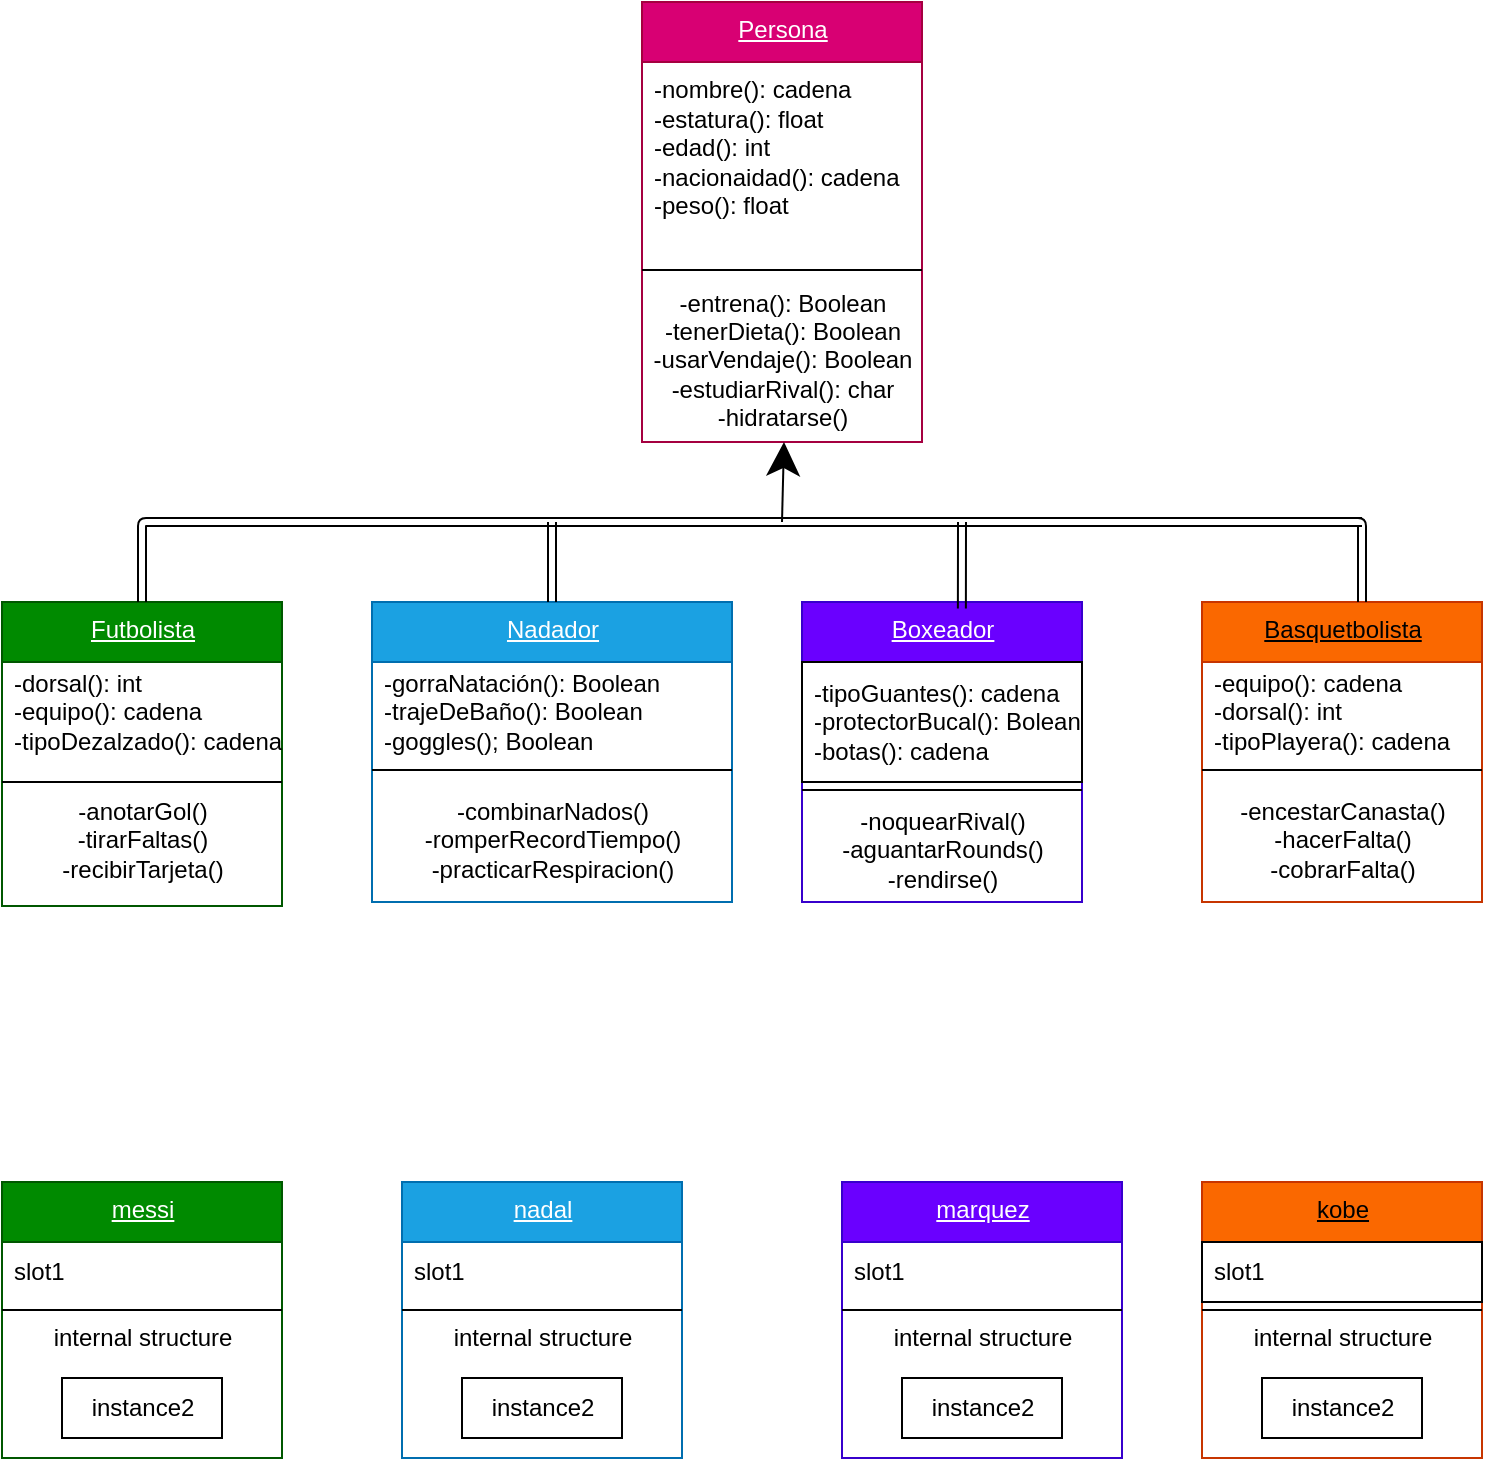 <mxfile version="15.3.5" type="github">
  <diagram id="CftRHJXDsFxkNAAALVWV" name="Page-1">
    <mxGraphModel dx="782" dy="420" grid="1" gridSize="10" guides="1" tooltips="1" connect="1" arrows="1" fold="1" page="1" pageScale="1" pageWidth="850" pageHeight="1100" math="0" shadow="0">
      <root>
        <mxCell id="0" />
        <mxCell id="1" parent="0" />
        <mxCell id="ciG_UZHxhKy7LPChE6Ca-1" value="Persona" style="swimlane;fontStyle=4;align=center;verticalAlign=top;childLayout=stackLayout;horizontal=1;startSize=30;horizontalStack=0;resizeParent=1;resizeParentMax=0;resizeLast=0;collapsible=0;marginBottom=0;html=1;hachureGap=4;pointerEvents=0;fillColor=#d80073;strokeColor=#A50040;fontColor=#ffffff;" parent="1" vertex="1">
          <mxGeometry x="380" y="10" width="140" height="220" as="geometry" />
        </mxCell>
        <mxCell id="ciG_UZHxhKy7LPChE6Ca-2" value="&lt;div&gt;-nombre(): cadena&lt;/div&gt;&lt;div&gt;-estatura(): float&lt;/div&gt;&lt;div&gt;-edad(): int&lt;/div&gt;&lt;div&gt;-nacionaidad(): cadena&lt;/div&gt;&lt;div&gt;-peso(): float&lt;/div&gt;&lt;div&gt;&lt;br&gt;&lt;/div&gt;" style="html=1;strokeColor=none;fillColor=none;align=left;verticalAlign=middle;spacingLeft=4;spacingRight=4;rotatable=0;points=[[0,0.5],[1,0.5]];resizeWidth=1;" parent="ciG_UZHxhKy7LPChE6Ca-1" vertex="1">
          <mxGeometry y="30" width="140" height="100" as="geometry" />
        </mxCell>
        <mxCell id="ciG_UZHxhKy7LPChE6Ca-3" value="" style="line;strokeWidth=1;fillColor=none;align=left;verticalAlign=middle;spacingTop=-1;spacingLeft=3;spacingRight=3;rotatable=0;labelPosition=right;points=[];portConstraint=eastwest;" parent="ciG_UZHxhKy7LPChE6Ca-1" vertex="1">
          <mxGeometry y="130" width="140" height="8" as="geometry" />
        </mxCell>
        <mxCell id="ciG_UZHxhKy7LPChE6Ca-4" value="&lt;div&gt;-entrena(): Boolean&lt;/div&gt;&lt;div&gt;-tenerDieta(): Boolean&lt;br&gt;&lt;/div&gt;&lt;div&gt;-usarVendaje(): Boolean&lt;br&gt;&lt;/div&gt;&lt;div&gt;-estudiarRival(): char&lt;/div&gt;&lt;div&gt;-hidratarse()&lt;br&gt;&lt;/div&gt;" style="html=1;strokeColor=none;fillColor=none;align=center;verticalAlign=middle;spacingLeft=4;spacingRight=4;rotatable=0;points=[[0,0.5],[1,0.5]];resizeWidth=1;" parent="ciG_UZHxhKy7LPChE6Ca-1" vertex="1">
          <mxGeometry y="138" width="140" height="82" as="geometry" />
        </mxCell>
        <mxCell id="ciG_UZHxhKy7LPChE6Ca-44" value="" style="endArrow=classic;html=1;startSize=14;endSize=14;sourcePerimeterSpacing=8;targetPerimeterSpacing=8;" parent="ciG_UZHxhKy7LPChE6Ca-1" edge="1">
          <mxGeometry width="50" height="50" relative="1" as="geometry">
            <mxPoint x="70" y="260" as="sourcePoint" />
            <mxPoint x="71" y="220" as="targetPoint" />
          </mxGeometry>
        </mxCell>
        <mxCell id="ciG_UZHxhKy7LPChE6Ca-7" value="Futbolista" style="swimlane;fontStyle=4;align=center;verticalAlign=top;childLayout=stackLayout;horizontal=1;startSize=30;horizontalStack=0;resizeParent=1;resizeParentMax=0;resizeLast=0;collapsible=0;marginBottom=0;html=1;hachureGap=4;pointerEvents=0;fillColor=#008a00;strokeColor=#005700;fontColor=#ffffff;" parent="1" vertex="1">
          <mxGeometry x="60" y="310" width="140" height="152" as="geometry" />
        </mxCell>
        <mxCell id="ciG_UZHxhKy7LPChE6Ca-8" value="&lt;div&gt;-dorsal(): int&lt;/div&gt;&lt;div&gt;-equipo(): cadena&lt;/div&gt;&lt;div&gt;-tipoDezalzado(): cadena&lt;br&gt;&lt;/div&gt;" style="html=1;strokeColor=none;fillColor=none;align=left;verticalAlign=middle;spacingLeft=4;spacingRight=4;rotatable=0;points=[[0,0.5],[1,0.5]];resizeWidth=1;" parent="ciG_UZHxhKy7LPChE6Ca-7" vertex="1">
          <mxGeometry y="30" width="140" height="50" as="geometry" />
        </mxCell>
        <mxCell id="ciG_UZHxhKy7LPChE6Ca-9" value="" style="line;strokeWidth=1;fillColor=none;align=left;verticalAlign=middle;spacingTop=-1;spacingLeft=3;spacingRight=3;rotatable=0;labelPosition=right;points=[];portConstraint=eastwest;" parent="ciG_UZHxhKy7LPChE6Ca-7" vertex="1">
          <mxGeometry y="80" width="140" height="20" as="geometry" />
        </mxCell>
        <mxCell id="ciG_UZHxhKy7LPChE6Ca-10" value="&lt;div&gt;-anotarGol()&lt;/div&gt;&lt;div&gt;-tirarFaltas()&lt;/div&gt;&lt;div&gt;-recibirTarjeta()&lt;br&gt;&lt;/div&gt;&lt;div&gt;&lt;br&gt; &lt;/div&gt;" style="html=1;strokeColor=none;fillColor=none;align=center;verticalAlign=middle;spacingLeft=4;spacingRight=4;rotatable=0;points=[[0,0.5],[1,0.5]];resizeWidth=1;" parent="ciG_UZHxhKy7LPChE6Ca-7" vertex="1">
          <mxGeometry y="100" width="140" height="52" as="geometry" />
        </mxCell>
        <mxCell id="ciG_UZHxhKy7LPChE6Ca-13" value="Boxeador" style="swimlane;fontStyle=4;align=center;verticalAlign=top;childLayout=stackLayout;horizontal=1;startSize=30;horizontalStack=0;resizeParent=1;resizeParentMax=0;resizeLast=0;collapsible=0;marginBottom=0;html=1;hachureGap=4;pointerEvents=0;fillColor=#6a00ff;strokeColor=#3700CC;fontColor=#ffffff;" parent="1" vertex="1">
          <mxGeometry x="460" y="310" width="140" height="150" as="geometry" />
        </mxCell>
        <mxCell id="ciG_UZHxhKy7LPChE6Ca-14" value="&lt;div&gt;-tipoGuantes(): cadena&lt;/div&gt;&lt;div&gt;-protectorBucal(): Bolean&lt;/div&gt;&lt;div&gt;-botas(): cadena&lt;/div&gt;" style="html=1;align=left;verticalAlign=middle;spacingLeft=4;spacingRight=4;rotatable=0;points=[[0,0.5],[1,0.5]];resizeWidth=1;" parent="ciG_UZHxhKy7LPChE6Ca-13" vertex="1">
          <mxGeometry y="30" width="140" height="60" as="geometry" />
        </mxCell>
        <mxCell id="ciG_UZHxhKy7LPChE6Ca-15" value="" style="line;strokeWidth=1;fillColor=none;align=left;verticalAlign=middle;spacingTop=-1;spacingLeft=3;spacingRight=3;rotatable=0;labelPosition=right;points=[];portConstraint=eastwest;" parent="ciG_UZHxhKy7LPChE6Ca-13" vertex="1">
          <mxGeometry y="90" width="140" height="8" as="geometry" />
        </mxCell>
        <mxCell id="ciG_UZHxhKy7LPChE6Ca-16" value="&lt;div&gt;-noquearRival()&lt;/div&gt;&lt;div&gt;-aguantarRounds()&lt;/div&gt;&lt;div&gt;-rendirse()&lt;/div&gt;" style="html=1;strokeColor=none;fillColor=none;align=center;verticalAlign=middle;spacingLeft=4;spacingRight=4;rotatable=0;points=[[0,0.5],[1,0.5]];resizeWidth=1;" parent="ciG_UZHxhKy7LPChE6Ca-13" vertex="1">
          <mxGeometry y="98" width="140" height="52" as="geometry" />
        </mxCell>
        <mxCell id="ciG_UZHxhKy7LPChE6Ca-19" value="Nadador" style="swimlane;fontStyle=4;align=center;verticalAlign=top;childLayout=stackLayout;horizontal=1;startSize=30;horizontalStack=0;resizeParent=1;resizeParentMax=0;resizeLast=0;collapsible=0;marginBottom=0;html=1;hachureGap=4;pointerEvents=0;fillColor=#1ba1e2;strokeColor=#006EAF;fontColor=#ffffff;" parent="1" vertex="1">
          <mxGeometry x="245" y="310" width="180" height="150" as="geometry" />
        </mxCell>
        <mxCell id="ciG_UZHxhKy7LPChE6Ca-20" value="&lt;div&gt;-gorraNatación(): Boolean&lt;/div&gt;&lt;div&gt;-trajeDeBaño(): Boolean&lt;br&gt;&lt;/div&gt;&lt;div&gt;-goggles(); Boolean&lt;br&gt;&lt;/div&gt;" style="html=1;strokeColor=none;fillColor=none;align=left;verticalAlign=middle;spacingLeft=4;spacingRight=4;rotatable=0;points=[[0,0.5],[1,0.5]];resizeWidth=1;" parent="ciG_UZHxhKy7LPChE6Ca-19" vertex="1">
          <mxGeometry y="30" width="180" height="50" as="geometry" />
        </mxCell>
        <mxCell id="ciG_UZHxhKy7LPChE6Ca-21" value="" style="line;strokeWidth=1;fillColor=none;align=left;verticalAlign=middle;spacingTop=-1;spacingLeft=3;spacingRight=3;rotatable=0;labelPosition=right;points=[];portConstraint=eastwest;" parent="ciG_UZHxhKy7LPChE6Ca-19" vertex="1">
          <mxGeometry y="80" width="180" height="8" as="geometry" />
        </mxCell>
        <mxCell id="ciG_UZHxhKy7LPChE6Ca-22" value="&lt;div&gt;-combinarNados()&lt;/div&gt;&lt;div&gt;-romperRecordTiempo()&lt;/div&gt;&lt;div&gt;-practicarRespiracion()&lt;br&gt;&lt;/div&gt;" style="html=1;strokeColor=none;fillColor=none;align=center;verticalAlign=middle;spacingLeft=4;spacingRight=4;rotatable=0;points=[[0,0.5],[1,0.5]];resizeWidth=1;" parent="ciG_UZHxhKy7LPChE6Ca-19" vertex="1">
          <mxGeometry y="88" width="180" height="62" as="geometry" />
        </mxCell>
        <mxCell id="ciG_UZHxhKy7LPChE6Ca-25" value="Basquetbolista" style="swimlane;fontStyle=4;align=center;verticalAlign=top;childLayout=stackLayout;horizontal=1;startSize=30;horizontalStack=0;resizeParent=1;resizeParentMax=0;resizeLast=0;collapsible=0;marginBottom=0;html=1;hachureGap=4;pointerEvents=0;fillColor=#fa6800;strokeColor=#C73500;fontColor=#000000;" parent="1" vertex="1">
          <mxGeometry x="660" y="310" width="140" height="150" as="geometry" />
        </mxCell>
        <mxCell id="ciG_UZHxhKy7LPChE6Ca-26" value="&lt;div&gt;-equipo(): cadena&lt;/div&gt;&lt;div&gt;-dorsal(): int&lt;/div&gt;&lt;div&gt;-tipoPlayera(): cadena&lt;br&gt;&lt;/div&gt;" style="html=1;strokeColor=none;fillColor=none;align=left;verticalAlign=middle;spacingLeft=4;spacingRight=4;rotatable=0;points=[[0,0.5],[1,0.5]];resizeWidth=1;" parent="ciG_UZHxhKy7LPChE6Ca-25" vertex="1">
          <mxGeometry y="30" width="140" height="50" as="geometry" />
        </mxCell>
        <mxCell id="ciG_UZHxhKy7LPChE6Ca-27" value="" style="line;strokeWidth=1;fillColor=none;align=left;verticalAlign=middle;spacingTop=-1;spacingLeft=3;spacingRight=3;rotatable=0;labelPosition=right;points=[];portConstraint=eastwest;" parent="ciG_UZHxhKy7LPChE6Ca-25" vertex="1">
          <mxGeometry y="80" width="140" height="8" as="geometry" />
        </mxCell>
        <mxCell id="ciG_UZHxhKy7LPChE6Ca-28" value="&lt;div&gt;-encestarCanasta()&lt;/div&gt;&lt;div&gt;-hacerFalta()&lt;/div&gt;&lt;div&gt;-cobrarFalta()&lt;br&gt;&lt;/div&gt;" style="html=1;strokeColor=none;fillColor=none;align=center;verticalAlign=middle;spacingLeft=4;spacingRight=4;rotatable=0;points=[[0,0.5],[1,0.5]];resizeWidth=1;" parent="ciG_UZHxhKy7LPChE6Ca-25" vertex="1">
          <mxGeometry y="88" width="140" height="62" as="geometry" />
        </mxCell>
        <mxCell id="ciG_UZHxhKy7LPChE6Ca-32" value="" style="shape=link;html=1;endArrow=open;startSize=14;endSize=14;sourcePerimeterSpacing=8;targetPerimeterSpacing=8;exitX=0.5;exitY=0;exitDx=0;exitDy=0;" parent="1" source="ciG_UZHxhKy7LPChE6Ca-7" edge="1">
          <mxGeometry width="100" relative="1" as="geometry">
            <mxPoint x="390" y="330" as="sourcePoint" />
            <mxPoint x="740" y="270" as="targetPoint" />
            <Array as="points">
              <mxPoint x="130" y="270" />
            </Array>
          </mxGeometry>
        </mxCell>
        <mxCell id="ciG_UZHxhKy7LPChE6Ca-33" value="" style="shape=link;html=1;endArrow=open;startSize=14;endSize=14;sourcePerimeterSpacing=8;targetPerimeterSpacing=8;entryX=0.5;entryY=0;entryDx=0;entryDy=0;" parent="1" target="ciG_UZHxhKy7LPChE6Ca-19" edge="1">
          <mxGeometry width="100" relative="1" as="geometry">
            <mxPoint x="335" y="270" as="sourcePoint" />
            <mxPoint x="490" y="330" as="targetPoint" />
          </mxGeometry>
        </mxCell>
        <mxCell id="ciG_UZHxhKy7LPChE6Ca-36" value="" style="shape=link;html=1;endArrow=open;startSize=14;endSize=14;sourcePerimeterSpacing=8;targetPerimeterSpacing=8;" parent="1" edge="1">
          <mxGeometry width="100" relative="1" as="geometry">
            <mxPoint x="740" y="310" as="sourcePoint" />
            <mxPoint x="730" y="270" as="targetPoint" />
            <Array as="points">
              <mxPoint x="740" y="270" />
            </Array>
          </mxGeometry>
        </mxCell>
        <mxCell id="ciG_UZHxhKy7LPChE6Ca-37" value="" style="shape=link;html=1;endArrow=open;startSize=14;endSize=14;sourcePerimeterSpacing=8;targetPerimeterSpacing=8;entryX=0.571;entryY=0.022;entryDx=0;entryDy=0;entryPerimeter=0;" parent="1" target="ciG_UZHxhKy7LPChE6Ca-13" edge="1">
          <mxGeometry width="100" relative="1" as="geometry">
            <mxPoint x="540" y="270" as="sourcePoint" />
            <mxPoint x="490" y="360" as="targetPoint" />
          </mxGeometry>
        </mxCell>
        <mxCell id="GBUFSHoPUwX8bTnAvyFo-1" value="messi" style="swimlane;fontStyle=4;align=center;verticalAlign=top;childLayout=stackLayout;horizontal=1;startSize=30;horizontalStack=0;resizeParent=1;resizeParentMax=0;resizeLast=0;collapsible=0;marginBottom=0;html=1;hachureGap=4;pointerEvents=0;fillColor=#008a00;strokeColor=#005700;fontColor=#ffffff;" vertex="1" parent="1">
          <mxGeometry x="60" y="600" width="140" height="138" as="geometry" />
        </mxCell>
        <mxCell id="GBUFSHoPUwX8bTnAvyFo-2" value="slot1" style="html=1;strokeColor=none;fillColor=none;align=left;verticalAlign=middle;spacingLeft=4;spacingRight=4;rotatable=0;points=[[0,0.5],[1,0.5]];resizeWidth=1;" vertex="1" parent="GBUFSHoPUwX8bTnAvyFo-1">
          <mxGeometry y="30" width="140" height="30" as="geometry" />
        </mxCell>
        <mxCell id="GBUFSHoPUwX8bTnAvyFo-3" value="" style="line;strokeWidth=1;fillColor=none;align=left;verticalAlign=middle;spacingTop=-1;spacingLeft=3;spacingRight=3;rotatable=0;labelPosition=right;points=[];portConstraint=eastwest;" vertex="1" parent="GBUFSHoPUwX8bTnAvyFo-1">
          <mxGeometry y="60" width="140" height="8" as="geometry" />
        </mxCell>
        <mxCell id="GBUFSHoPUwX8bTnAvyFo-4" value="internal structure" style="html=1;strokeColor=none;fillColor=none;align=center;verticalAlign=middle;spacingLeft=4;spacingRight=4;rotatable=0;points=[[0,0.5],[1,0.5]];resizeWidth=1;" vertex="1" parent="GBUFSHoPUwX8bTnAvyFo-1">
          <mxGeometry y="68" width="140" height="20" as="geometry" />
        </mxCell>
        <mxCell id="GBUFSHoPUwX8bTnAvyFo-5" value="" style="swimlane;fontStyle=1;align=center;verticalAlign=top;horizontal=1;startSize=0;collapsible=0;marginBottom=0;html=1;strokeColor=none;fillColor=none;" vertex="1" parent="GBUFSHoPUwX8bTnAvyFo-1">
          <mxGeometry y="88" width="140" height="50" as="geometry" />
        </mxCell>
        <mxCell id="GBUFSHoPUwX8bTnAvyFo-6" value="instance2" style="html=1;align=center;verticalAlign=middle;rotatable=0;" vertex="1" parent="GBUFSHoPUwX8bTnAvyFo-5">
          <mxGeometry width="80" height="30" relative="1" as="geometry">
            <mxPoint x="30" y="10" as="offset" />
          </mxGeometry>
        </mxCell>
        <mxCell id="GBUFSHoPUwX8bTnAvyFo-7" value="nadal" style="swimlane;fontStyle=4;align=center;verticalAlign=top;childLayout=stackLayout;horizontal=1;startSize=30;horizontalStack=0;resizeParent=1;resizeParentMax=0;resizeLast=0;collapsible=0;marginBottom=0;html=1;hachureGap=4;pointerEvents=0;fillColor=#1ba1e2;strokeColor=#006EAF;fontColor=#ffffff;" vertex="1" parent="1">
          <mxGeometry x="260" y="600" width="140" height="138" as="geometry" />
        </mxCell>
        <mxCell id="GBUFSHoPUwX8bTnAvyFo-8" value="slot1" style="html=1;strokeColor=none;fillColor=none;align=left;verticalAlign=middle;spacingLeft=4;spacingRight=4;rotatable=0;points=[[0,0.5],[1,0.5]];resizeWidth=1;" vertex="1" parent="GBUFSHoPUwX8bTnAvyFo-7">
          <mxGeometry y="30" width="140" height="30" as="geometry" />
        </mxCell>
        <mxCell id="GBUFSHoPUwX8bTnAvyFo-9" value="" style="line;strokeWidth=1;fillColor=none;align=left;verticalAlign=middle;spacingTop=-1;spacingLeft=3;spacingRight=3;rotatable=0;labelPosition=right;points=[];portConstraint=eastwest;" vertex="1" parent="GBUFSHoPUwX8bTnAvyFo-7">
          <mxGeometry y="60" width="140" height="8" as="geometry" />
        </mxCell>
        <mxCell id="GBUFSHoPUwX8bTnAvyFo-10" value="internal structure" style="html=1;strokeColor=none;fillColor=none;align=center;verticalAlign=middle;spacingLeft=4;spacingRight=4;rotatable=0;points=[[0,0.5],[1,0.5]];resizeWidth=1;" vertex="1" parent="GBUFSHoPUwX8bTnAvyFo-7">
          <mxGeometry y="68" width="140" height="20" as="geometry" />
        </mxCell>
        <mxCell id="GBUFSHoPUwX8bTnAvyFo-11" value="" style="swimlane;fontStyle=1;align=center;verticalAlign=top;horizontal=1;startSize=0;collapsible=0;marginBottom=0;html=1;strokeColor=none;fillColor=none;" vertex="1" parent="GBUFSHoPUwX8bTnAvyFo-7">
          <mxGeometry y="88" width="140" height="50" as="geometry" />
        </mxCell>
        <mxCell id="GBUFSHoPUwX8bTnAvyFo-12" value="instance2" style="html=1;align=center;verticalAlign=middle;rotatable=0;" vertex="1" parent="GBUFSHoPUwX8bTnAvyFo-11">
          <mxGeometry width="80" height="30" relative="1" as="geometry">
            <mxPoint x="30" y="10" as="offset" />
          </mxGeometry>
        </mxCell>
        <mxCell id="GBUFSHoPUwX8bTnAvyFo-13" value="marquez" style="swimlane;fontStyle=4;align=center;verticalAlign=top;childLayout=stackLayout;horizontal=1;startSize=30;horizontalStack=0;resizeParent=1;resizeParentMax=0;resizeLast=0;collapsible=0;marginBottom=0;html=1;hachureGap=4;pointerEvents=0;fillColor=#6a00ff;strokeColor=#3700CC;fontColor=#ffffff;" vertex="1" parent="1">
          <mxGeometry x="480" y="600" width="140" height="138" as="geometry" />
        </mxCell>
        <mxCell id="GBUFSHoPUwX8bTnAvyFo-14" value="slot1" style="html=1;strokeColor=none;fillColor=none;align=left;verticalAlign=middle;spacingLeft=4;spacingRight=4;rotatable=0;points=[[0,0.5],[1,0.5]];resizeWidth=1;" vertex="1" parent="GBUFSHoPUwX8bTnAvyFo-13">
          <mxGeometry y="30" width="140" height="30" as="geometry" />
        </mxCell>
        <mxCell id="GBUFSHoPUwX8bTnAvyFo-15" value="" style="line;strokeWidth=1;fillColor=none;align=left;verticalAlign=middle;spacingTop=-1;spacingLeft=3;spacingRight=3;rotatable=0;labelPosition=right;points=[];portConstraint=eastwest;" vertex="1" parent="GBUFSHoPUwX8bTnAvyFo-13">
          <mxGeometry y="60" width="140" height="8" as="geometry" />
        </mxCell>
        <mxCell id="GBUFSHoPUwX8bTnAvyFo-16" value="internal structure" style="html=1;strokeColor=none;fillColor=none;align=center;verticalAlign=middle;spacingLeft=4;spacingRight=4;rotatable=0;points=[[0,0.5],[1,0.5]];resizeWidth=1;" vertex="1" parent="GBUFSHoPUwX8bTnAvyFo-13">
          <mxGeometry y="68" width="140" height="20" as="geometry" />
        </mxCell>
        <mxCell id="GBUFSHoPUwX8bTnAvyFo-17" value="" style="swimlane;fontStyle=1;align=center;verticalAlign=top;horizontal=1;startSize=0;collapsible=0;marginBottom=0;html=1;strokeColor=none;fillColor=none;" vertex="1" parent="GBUFSHoPUwX8bTnAvyFo-13">
          <mxGeometry y="88" width="140" height="50" as="geometry" />
        </mxCell>
        <mxCell id="GBUFSHoPUwX8bTnAvyFo-18" value="instance2" style="html=1;align=center;verticalAlign=middle;rotatable=0;" vertex="1" parent="GBUFSHoPUwX8bTnAvyFo-17">
          <mxGeometry width="80" height="30" relative="1" as="geometry">
            <mxPoint x="30" y="10" as="offset" />
          </mxGeometry>
        </mxCell>
        <mxCell id="GBUFSHoPUwX8bTnAvyFo-19" value="kobe" style="swimlane;fontStyle=4;align=center;verticalAlign=top;childLayout=stackLayout;horizontal=1;startSize=30;horizontalStack=0;resizeParent=1;resizeParentMax=0;resizeLast=0;collapsible=0;marginBottom=0;html=1;hachureGap=4;pointerEvents=0;fillColor=#fa6800;strokeColor=#C73500;fontColor=#000000;" vertex="1" parent="1">
          <mxGeometry x="660" y="600" width="140" height="138" as="geometry" />
        </mxCell>
        <mxCell id="GBUFSHoPUwX8bTnAvyFo-20" value="slot1" style="html=1;align=left;verticalAlign=middle;spacingLeft=4;spacingRight=4;rotatable=0;points=[[0,0.5],[1,0.5]];resizeWidth=1;" vertex="1" parent="GBUFSHoPUwX8bTnAvyFo-19">
          <mxGeometry y="30" width="140" height="30" as="geometry" />
        </mxCell>
        <mxCell id="GBUFSHoPUwX8bTnAvyFo-21" value="" style="line;strokeWidth=1;fillColor=none;align=left;verticalAlign=middle;spacingTop=-1;spacingLeft=3;spacingRight=3;rotatable=0;labelPosition=right;points=[];portConstraint=eastwest;" vertex="1" parent="GBUFSHoPUwX8bTnAvyFo-19">
          <mxGeometry y="60" width="140" height="8" as="geometry" />
        </mxCell>
        <mxCell id="GBUFSHoPUwX8bTnAvyFo-22" value="internal structure" style="html=1;strokeColor=none;fillColor=none;align=center;verticalAlign=middle;spacingLeft=4;spacingRight=4;rotatable=0;points=[[0,0.5],[1,0.5]];resizeWidth=1;" vertex="1" parent="GBUFSHoPUwX8bTnAvyFo-19">
          <mxGeometry y="68" width="140" height="20" as="geometry" />
        </mxCell>
        <mxCell id="GBUFSHoPUwX8bTnAvyFo-23" value="" style="swimlane;fontStyle=1;align=center;verticalAlign=top;horizontal=1;startSize=0;collapsible=0;marginBottom=0;html=1;strokeColor=none;fillColor=none;" vertex="1" parent="GBUFSHoPUwX8bTnAvyFo-19">
          <mxGeometry y="88" width="140" height="50" as="geometry" />
        </mxCell>
        <mxCell id="GBUFSHoPUwX8bTnAvyFo-24" value="instance2" style="html=1;align=center;verticalAlign=middle;rotatable=0;" vertex="1" parent="GBUFSHoPUwX8bTnAvyFo-23">
          <mxGeometry width="80" height="30" relative="1" as="geometry">
            <mxPoint x="30" y="10" as="offset" />
          </mxGeometry>
        </mxCell>
      </root>
    </mxGraphModel>
  </diagram>
</mxfile>
